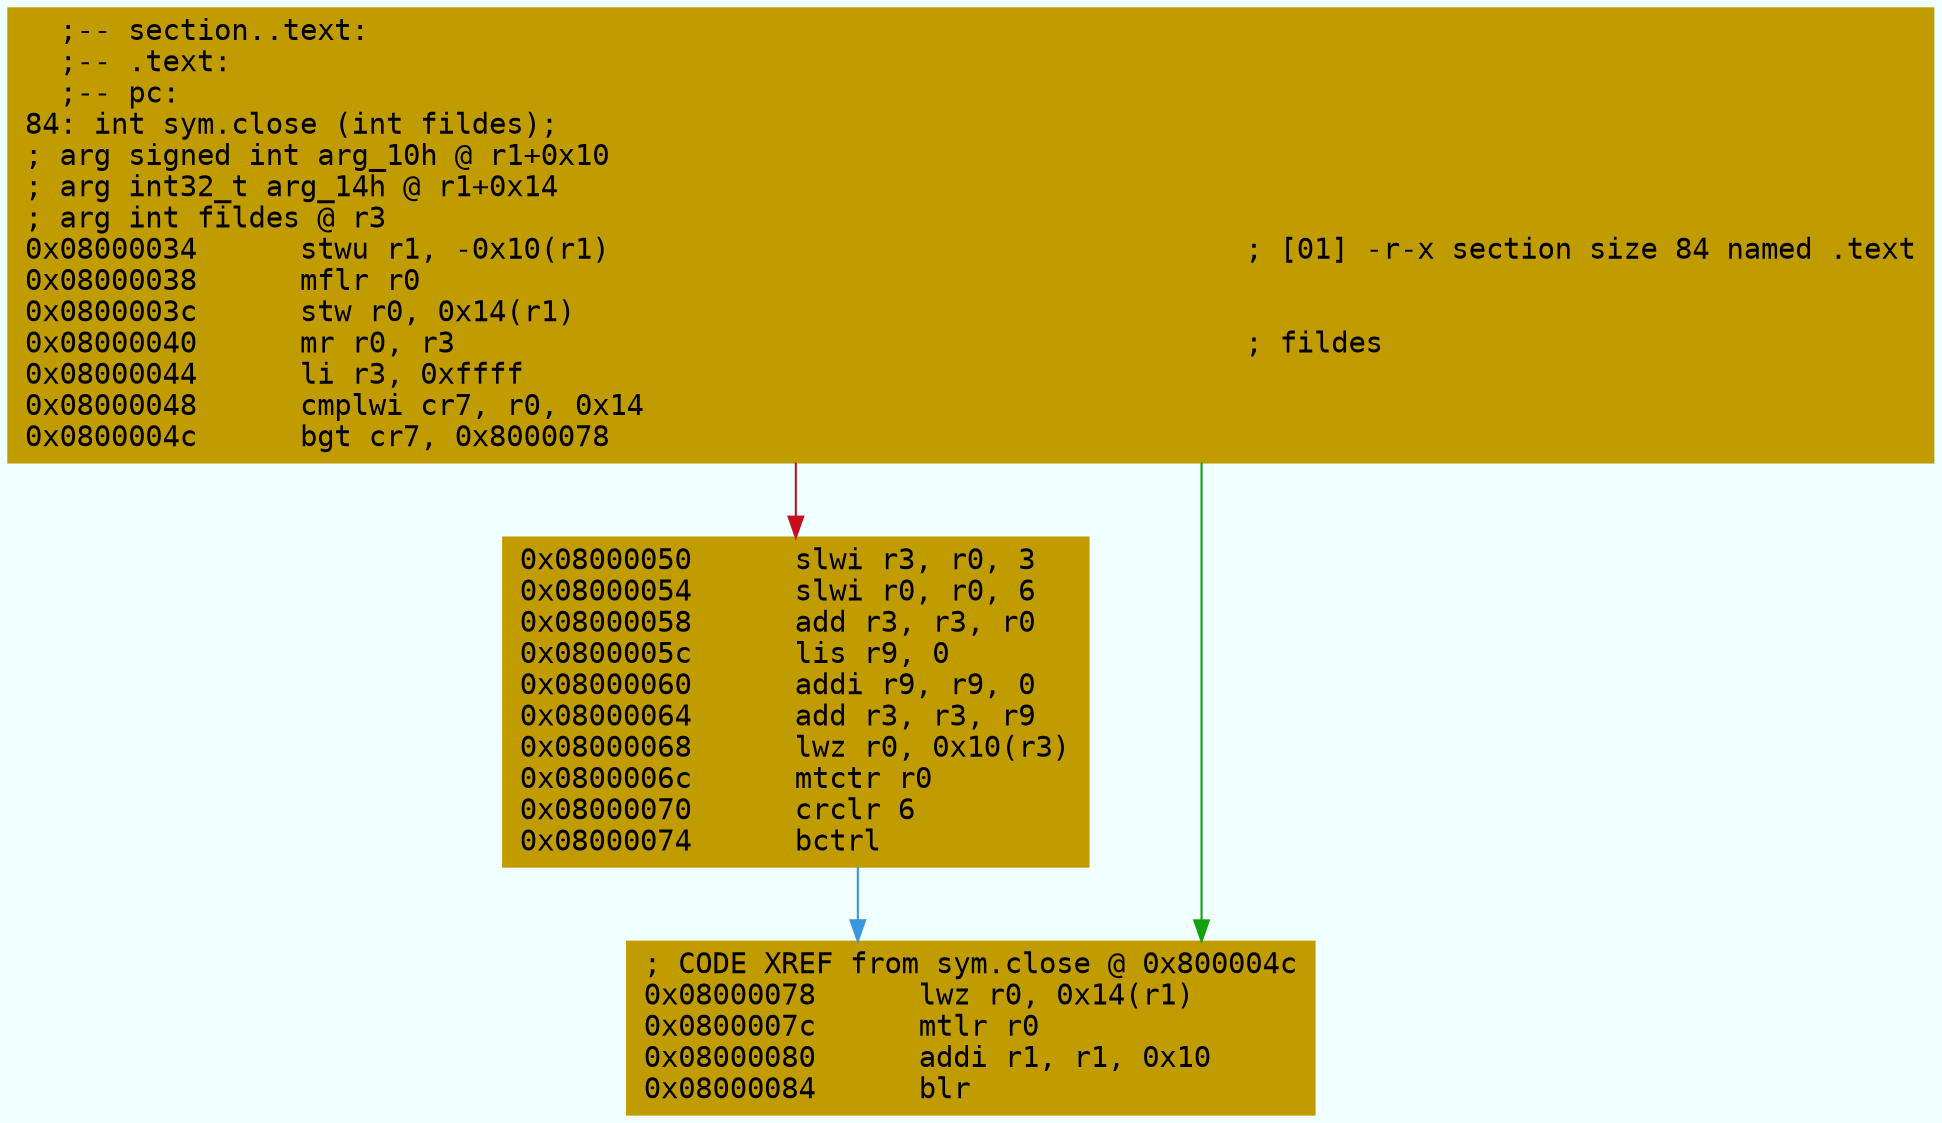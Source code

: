digraph code {
	graph [bgcolor=azure fontsize=8 fontname="Courier" splines="ortho"];
	node [fillcolor=gray style=filled shape=box];
	edge [arrowhead="normal"];
	"0x08000034" [URL="sym.close/0x08000034", fillcolor="#c19c00",color="#c19c00", fontname="Courier",label="  ;-- section..text:\l  ;-- .text:\l  ;-- pc:\l84: int sym.close (int fildes);\l; arg signed int arg_10h @ r1+0x10\l; arg int32_t arg_14h @ r1+0x14\l; arg int fildes @ r3\l0x08000034      stwu r1, -0x10(r1)                                     ; [01] -r-x section size 84 named .text\l0x08000038      mflr r0\l0x0800003c      stw r0, 0x14(r1)\l0x08000040      mr r0, r3                                              ; fildes\l0x08000044      li r3, 0xffff\l0x08000048      cmplwi cr7, r0, 0x14\l0x0800004c      bgt cr7, 0x8000078\l"]
	"0x08000050" [URL="sym.close/0x08000050", fillcolor="#c19c00",color="#c19c00", fontname="Courier",label="0x08000050      slwi r3, r0, 3\l0x08000054      slwi r0, r0, 6\l0x08000058      add r3, r3, r0\l0x0800005c      lis r9, 0\l0x08000060      addi r9, r9, 0\l0x08000064      add r3, r3, r9\l0x08000068      lwz r0, 0x10(r3)\l0x0800006c      mtctr r0\l0x08000070      crclr 6\l0x08000074      bctrl\l"]
	"0x08000078" [URL="sym.close/0x08000078", fillcolor="#c19c00",color="#c19c00", fontname="Courier",label="; CODE XREF from sym.close @ 0x800004c\l0x08000078      lwz r0, 0x14(r1)\l0x0800007c      mtlr r0\l0x08000080      addi r1, r1, 0x10\l0x08000084      blr\l"]
        "0x08000034" -> "0x08000078" [color="#13a10e"];
        "0x08000034" -> "0x08000050" [color="#c50f1f"];
        "0x08000050" -> "0x08000078" [color="#3a96dd"];
}
